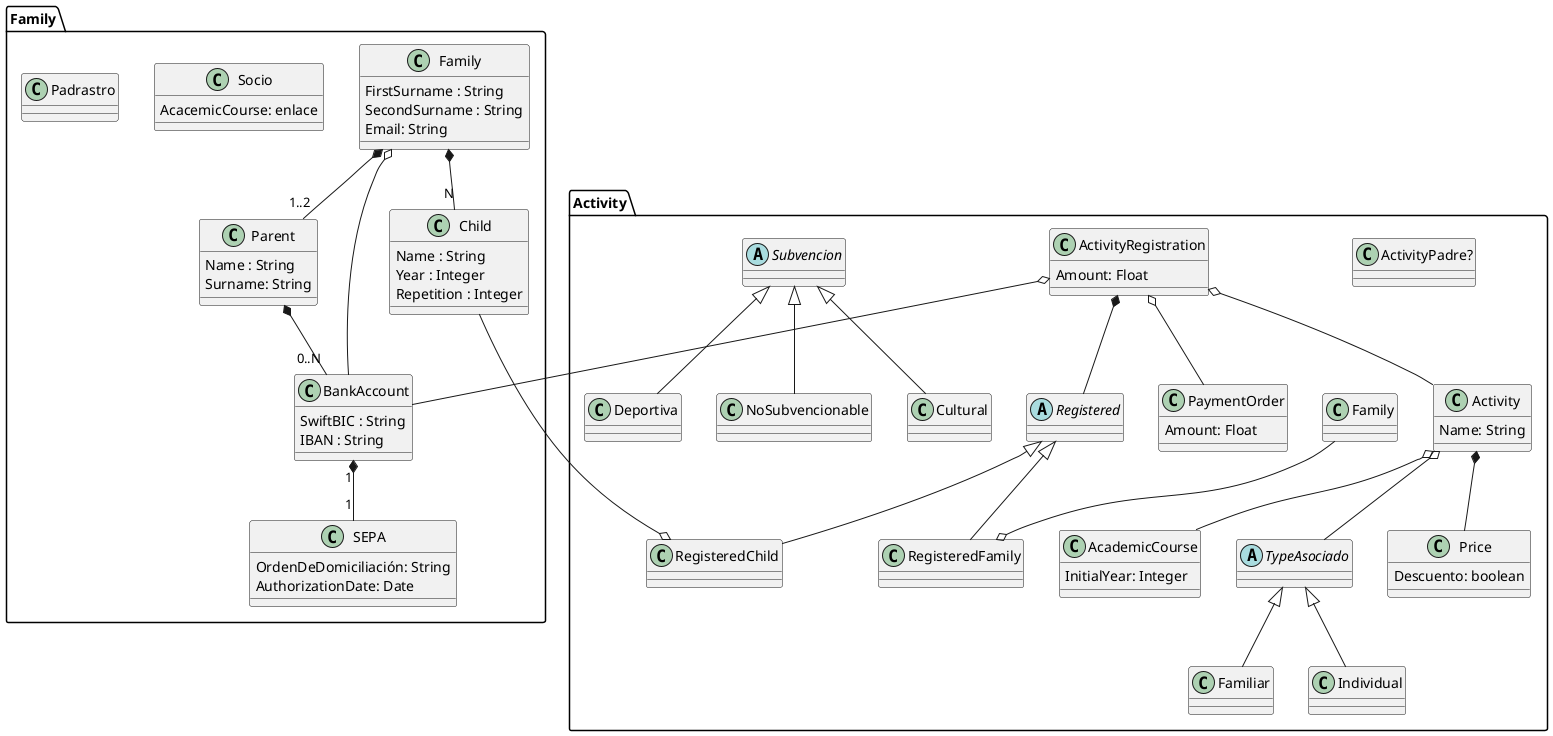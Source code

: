 @startuml
package Family{
  class Family {
    FirstSurname : String
    SecondSurname : String
    Email: String
  }
  class Parent {
    Name : String
    Surname: String
  } 
  class Child {
    Name : String
    Year : Integer
    Repetition : Integer
  } 
  class BankAccount {
    SwiftBIC : String
    IBAN : String
  }
  class SEPA{
    OrdenDeDomiciliación: String
    AuthorizationDate: Date
  }

  BankAccount "1" *-- "1" SEPA
  Family *-- "N" Child
  Family *-- "1..2" Parent
  Parent *-- "0..N" BankAccount
  Family o-- BankAccount

  class Socio{
    AcacemicCourse: enlace
  }

  class Padrastro
}

package Activity{
  class ActivityPadre?
  class Activity {
    Name: String
  }
  abstract class "TypeAsociado"
  class Price {
    Descuento: boolean
  }
  class Familiar
  class Individual
  class ActivityRegistration {
    Amount: Float
  }
  abstract class Registered
  class RegisteredFamily
  class RegisteredChild
  class AcademicCourse {
    InitialYear: Integer
  }
  class PaymentOrder {
    Amount: Float
  }
  abstract class Subvencion
  class Cultural
  class Deportiva
  class NoSubvencionable
  Subvencion<|-- Cultural
  Subvencion<|-- Deportiva
  Subvencion<|-- NoSubvencionable

  RegisteredFamily o-up- Family
  RegisteredChild o-up- Child
  Activity *-- Price
  Activity o-- TypeAsociado
  TypeAsociado<|-- Familiar
  TypeAsociado<|-- Individual
  Registered <|-- RegisteredFamily
  Registered <|-- RegisteredChild
  ActivityRegistration o-- Activity
  ActivityRegistration *-- Registered
  Activity o-- AcademicCourse
  ActivityRegistration o-- BankAccount
  ActivityRegistration o-- PaymentOrder
}
@enduml

